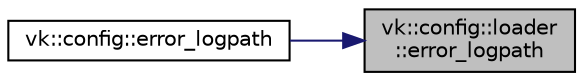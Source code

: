 digraph "vk::config::loader::error_logpath"
{
 // LATEX_PDF_SIZE
  edge [fontname="Helvetica",fontsize="10",labelfontname="Helvetica",labelfontsize="10"];
  node [fontname="Helvetica",fontsize="10",shape=record];
  rankdir="RL";
  Node1 [label="vk::config::loader\l::error_logpath",height=0.2,width=0.4,color="black", fillcolor="grey75", style="filled", fontcolor="black",tooltip=" "];
  Node1 -> Node2 [dir="back",color="midnightblue",fontsize="10",style="solid",fontname="Helvetica"];
  Node2 [label="vk::config::error_logpath",height=0.2,width=0.4,color="black", fillcolor="white", style="filled",URL="$namespacevk_1_1config.html#a68014c2e939935d7e9cd7722ef462c50",tooltip=" "];
}
